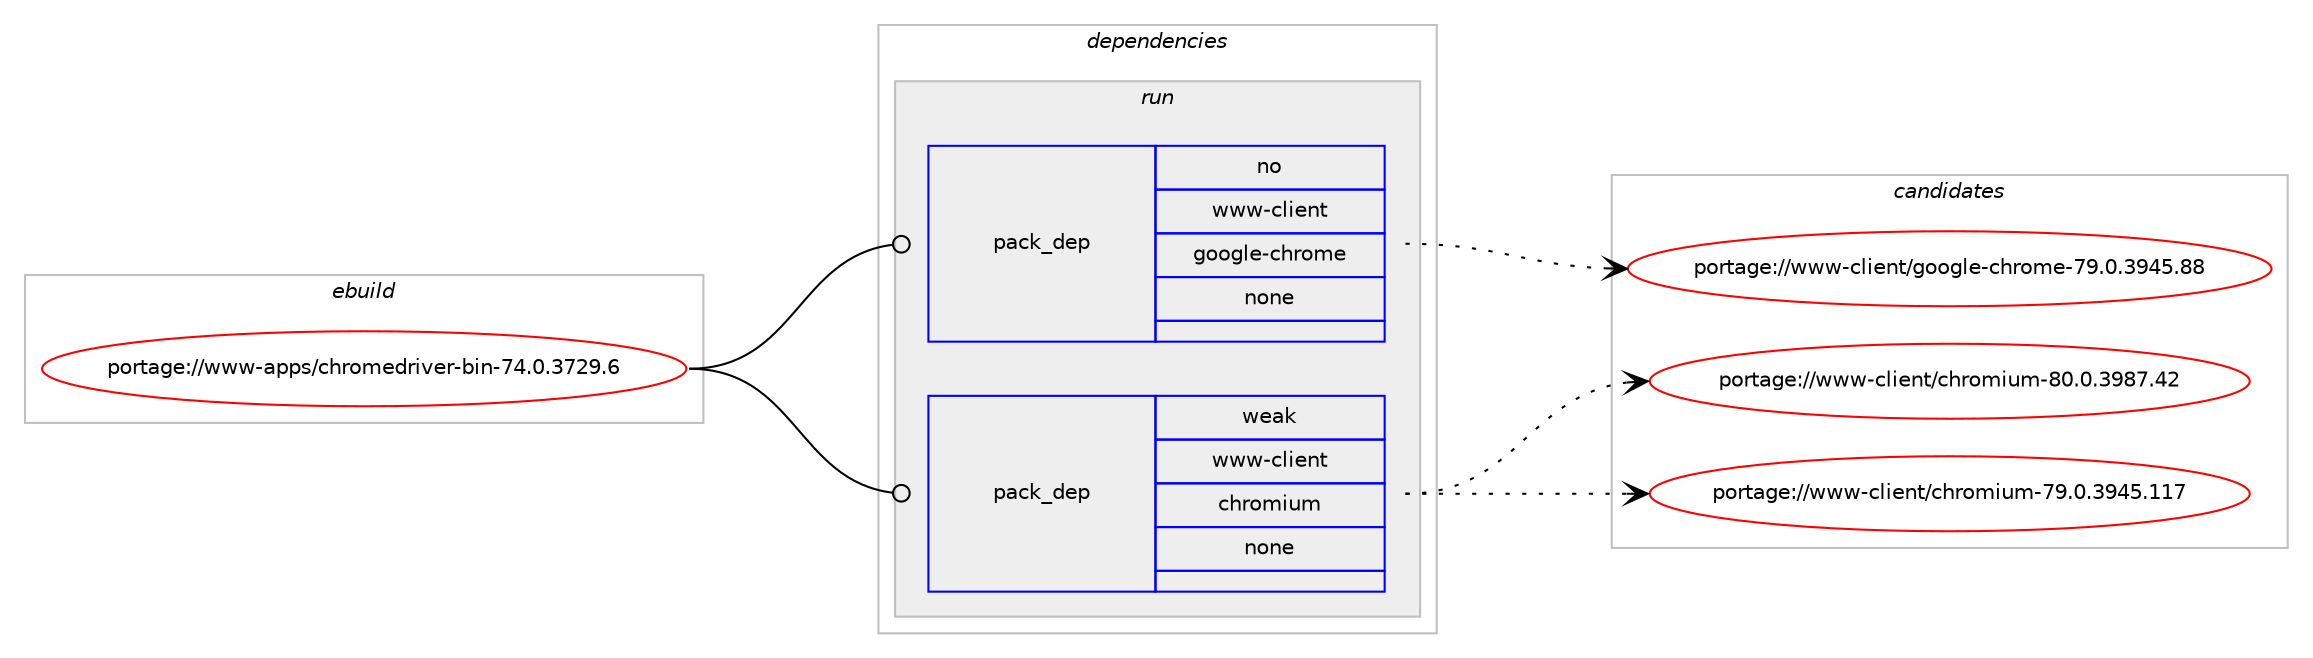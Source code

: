 digraph prolog {

# *************
# Graph options
# *************

newrank=true;
concentrate=true;
compound=true;
graph [rankdir=LR,fontname=Helvetica,fontsize=10,ranksep=1.5];#, ranksep=2.5, nodesep=0.2];
edge  [arrowhead=vee];
node  [fontname=Helvetica,fontsize=10];

# **********
# The ebuild
# **********

subgraph cluster_leftcol {
color=gray;
rank=same;
label=<<i>ebuild</i>>;
id [label="portage://www-apps/chromedriver-bin-74.0.3729.6", color=red, width=4, href="../www-apps/chromedriver-bin-74.0.3729.6.svg"];
}

# ****************
# The dependencies
# ****************

subgraph cluster_midcol {
color=gray;
label=<<i>dependencies</i>>;
subgraph cluster_compile {
fillcolor="#eeeeee";
style=filled;
label=<<i>compile</i>>;
}
subgraph cluster_compileandrun {
fillcolor="#eeeeee";
style=filled;
label=<<i>compile and run</i>>;
}
subgraph cluster_run {
fillcolor="#eeeeee";
style=filled;
label=<<i>run</i>>;
subgraph pack29728 {
dependency37062 [label=<<TABLE BORDER="0" CELLBORDER="1" CELLSPACING="0" CELLPADDING="4" WIDTH="220"><TR><TD ROWSPAN="6" CELLPADDING="30">pack_dep</TD></TR><TR><TD WIDTH="110">no</TD></TR><TR><TD>www-client</TD></TR><TR><TD>google-chrome</TD></TR><TR><TD>none</TD></TR><TR><TD></TD></TR></TABLE>>, shape=none, color=blue];
}
id:e -> dependency37062:w [weight=20,style="solid",arrowhead="odot"];
subgraph pack29729 {
dependency37063 [label=<<TABLE BORDER="0" CELLBORDER="1" CELLSPACING="0" CELLPADDING="4" WIDTH="220"><TR><TD ROWSPAN="6" CELLPADDING="30">pack_dep</TD></TR><TR><TD WIDTH="110">weak</TD></TR><TR><TD>www-client</TD></TR><TR><TD>chromium</TD></TR><TR><TD>none</TD></TR><TR><TD></TD></TR></TABLE>>, shape=none, color=blue];
}
id:e -> dependency37063:w [weight=20,style="solid",arrowhead="odot"];
}
}

# **************
# The candidates
# **************

subgraph cluster_choices {
rank=same;
color=gray;
label=<<i>candidates</i>>;

subgraph choice29728 {
color=black;
nodesep=1;
choice119119119459910810510111011647103111111103108101459910411411110910145555746484651575253465656 [label="portage://www-client/google-chrome-79.0.3945.88", color=red, width=4,href="../www-client/google-chrome-79.0.3945.88.svg"];
dependency37062:e -> choice119119119459910810510111011647103111111103108101459910411411110910145555746484651575253465656:w [style=dotted,weight="100"];
}
subgraph choice29729 {
color=black;
nodesep=1;
choice1191191194599108105101110116479910411411110910511710945564846484651575655465250 [label="portage://www-client/chromium-80.0.3987.42", color=red, width=4,href="../www-client/chromium-80.0.3987.42.svg"];
choice119119119459910810510111011647991041141111091051171094555574648465157525346494955 [label="portage://www-client/chromium-79.0.3945.117", color=red, width=4,href="../www-client/chromium-79.0.3945.117.svg"];
dependency37063:e -> choice1191191194599108105101110116479910411411110910511710945564846484651575655465250:w [style=dotted,weight="100"];
dependency37063:e -> choice119119119459910810510111011647991041141111091051171094555574648465157525346494955:w [style=dotted,weight="100"];
}
}

}
